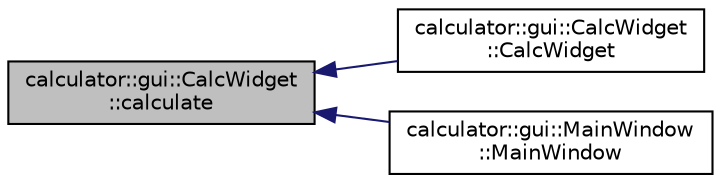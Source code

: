 digraph "calculator::gui::CalcWidget::calculate"
{
  edge [fontname="Helvetica",fontsize="10",labelfontname="Helvetica",labelfontsize="10"];
  node [fontname="Helvetica",fontsize="10",shape=record];
  rankdir="LR";
  Node1 [label="calculator::gui::CalcWidget\l::calculate",height=0.2,width=0.4,color="black", fillcolor="grey75", style="filled", fontcolor="black"];
  Node1 -> Node2 [dir="back",color="midnightblue",fontsize="10",style="solid",fontname="Helvetica"];
  Node2 [label="calculator::gui::CalcWidget\l::CalcWidget",height=0.2,width=0.4,color="black", fillcolor="white", style="filled",URL="$classcalculator_1_1gui_1_1_calc_widget.html#aadd1ec26f25c50e7d89d2ae2230f66bb",tooltip="CalcWidget - default constructor. "];
  Node1 -> Node3 [dir="back",color="midnightblue",fontsize="10",style="solid",fontname="Helvetica"];
  Node3 [label="calculator::gui::MainWindow\l::MainWindow",height=0.2,width=0.4,color="black", fillcolor="white", style="filled",URL="$classcalculator_1_1gui_1_1_main_window.html#afb9d2c7a6d4f8af360dc8c7f6579da99",tooltip="MainWindow - default constructor. "];
}
